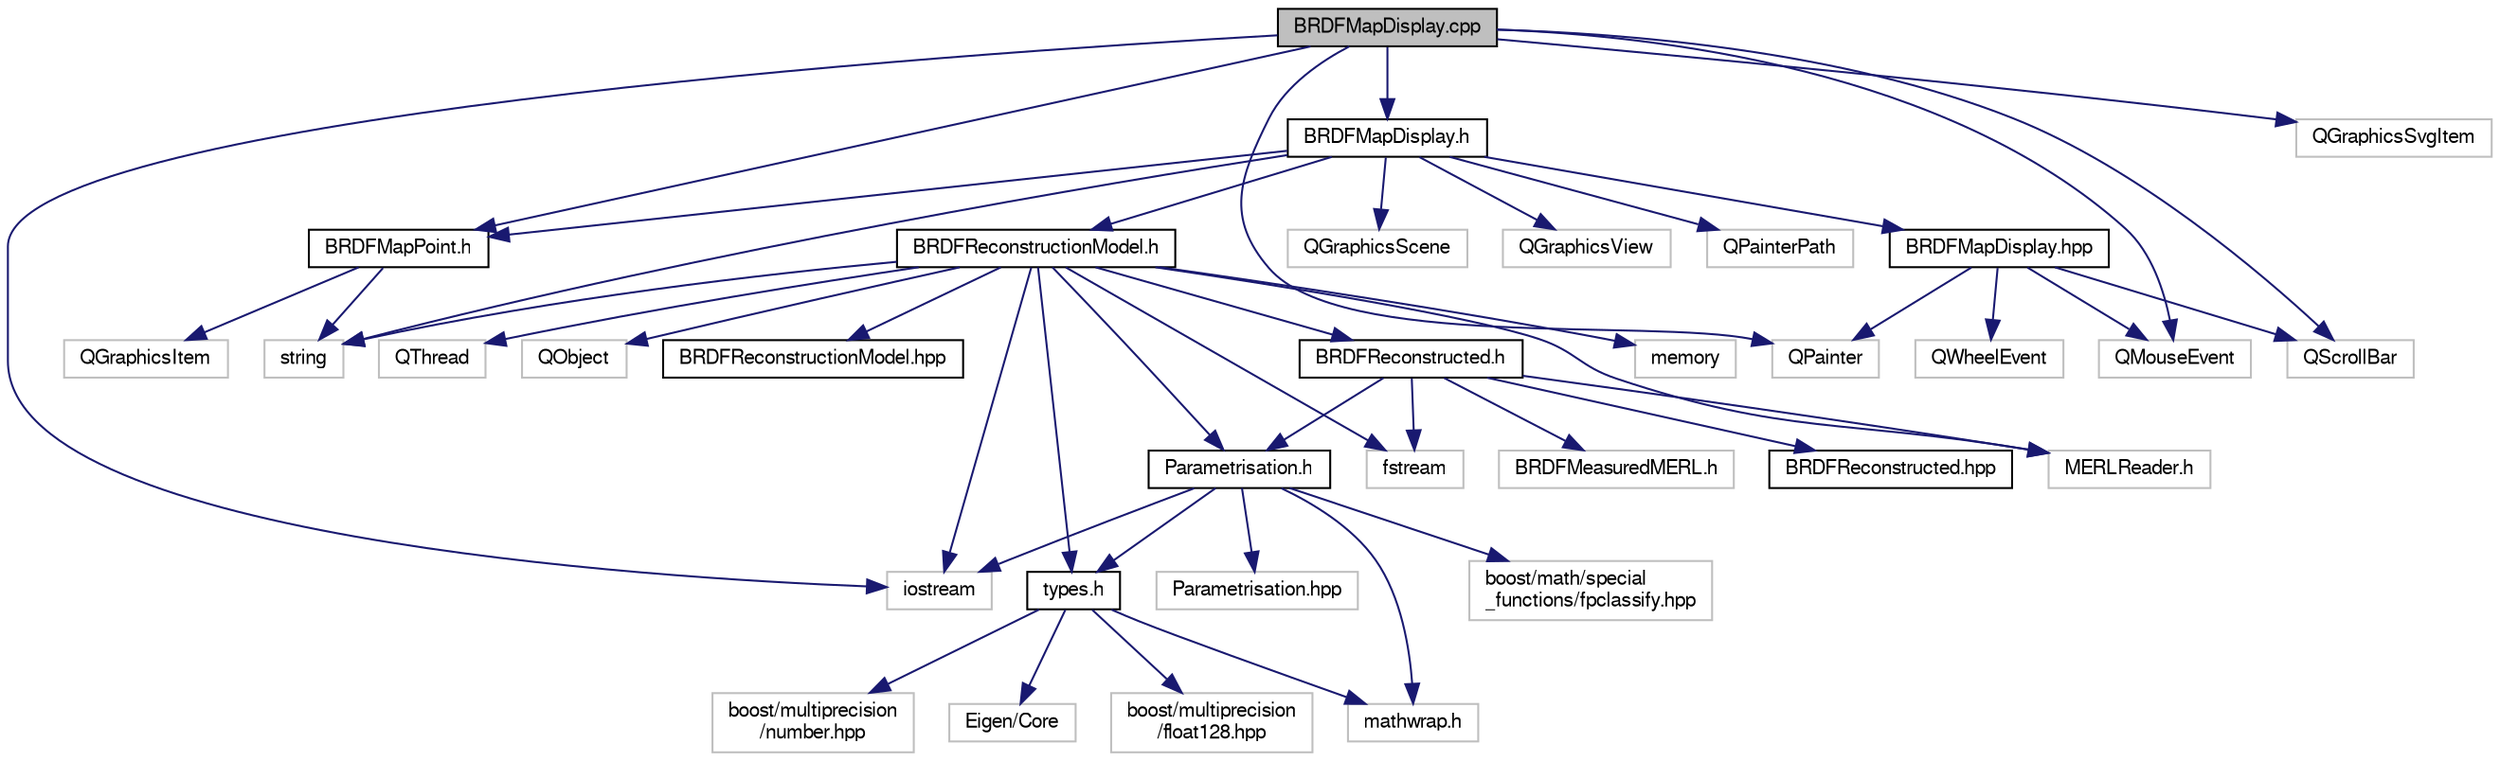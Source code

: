 digraph "BRDFMapDisplay.cpp"
{
 // LATEX_PDF_SIZE
  edge [fontname="FreeSans",fontsize="10",labelfontname="FreeSans",labelfontsize="10"];
  node [fontname="FreeSans",fontsize="10",shape=record];
  Node0 [label="BRDFMapDisplay.cpp",height=0.2,width=0.4,color="black", fillcolor="grey75", style="filled", fontcolor="black",tooltip=" "];
  Node0 -> Node1 [color="midnightblue",fontsize="10",style="solid",fontname="FreeSans"];
  Node1 [label="BRDFMapDisplay.h",height=0.2,width=0.4,color="black", fillcolor="white", style="filled",URL="$_b_r_d_f_map_display_8h.html",tooltip=" "];
  Node1 -> Node2 [color="midnightblue",fontsize="10",style="solid",fontname="FreeSans"];
  Node2 [label="BRDFMapPoint.h",height=0.2,width=0.4,color="black", fillcolor="white", style="filled",URL="$_b_r_d_f_map_point_8h.html",tooltip=" "];
  Node2 -> Node3 [color="midnightblue",fontsize="10",style="solid",fontname="FreeSans"];
  Node3 [label="QGraphicsItem",height=0.2,width=0.4,color="grey75", fillcolor="white", style="filled",tooltip=" "];
  Node2 -> Node4 [color="midnightblue",fontsize="10",style="solid",fontname="FreeSans"];
  Node4 [label="string",height=0.2,width=0.4,color="grey75", fillcolor="white", style="filled",tooltip=" "];
  Node1 -> Node5 [color="midnightblue",fontsize="10",style="solid",fontname="FreeSans"];
  Node5 [label="QGraphicsScene",height=0.2,width=0.4,color="grey75", fillcolor="white", style="filled",tooltip=" "];
  Node1 -> Node6 [color="midnightblue",fontsize="10",style="solid",fontname="FreeSans"];
  Node6 [label="QGraphicsView",height=0.2,width=0.4,color="grey75", fillcolor="white", style="filled",tooltip=" "];
  Node1 -> Node7 [color="midnightblue",fontsize="10",style="solid",fontname="FreeSans"];
  Node7 [label="QPainterPath",height=0.2,width=0.4,color="grey75", fillcolor="white", style="filled",tooltip=" "];
  Node1 -> Node4 [color="midnightblue",fontsize="10",style="solid",fontname="FreeSans"];
  Node1 -> Node8 [color="midnightblue",fontsize="10",style="solid",fontname="FreeSans"];
  Node8 [label="BRDFReconstructionModel.h",height=0.2,width=0.4,color="black", fillcolor="white", style="filled",URL="$_b_r_d_f_reconstruction_model_8h.html",tooltip=" "];
  Node8 -> Node9 [color="midnightblue",fontsize="10",style="solid",fontname="FreeSans"];
  Node9 [label="iostream",height=0.2,width=0.4,color="grey75", fillcolor="white", style="filled",tooltip=" "];
  Node8 -> Node10 [color="midnightblue",fontsize="10",style="solid",fontname="FreeSans"];
  Node10 [label="fstream",height=0.2,width=0.4,color="grey75", fillcolor="white", style="filled",tooltip=" "];
  Node8 -> Node4 [color="midnightblue",fontsize="10",style="solid",fontname="FreeSans"];
  Node8 -> Node11 [color="midnightblue",fontsize="10",style="solid",fontname="FreeSans"];
  Node11 [label="memory",height=0.2,width=0.4,color="grey75", fillcolor="white", style="filled",tooltip=" "];
  Node8 -> Node12 [color="midnightblue",fontsize="10",style="solid",fontname="FreeSans"];
  Node12 [label="MERLReader.h",height=0.2,width=0.4,color="grey75", fillcolor="white", style="filled",tooltip=" "];
  Node8 -> Node13 [color="midnightblue",fontsize="10",style="solid",fontname="FreeSans"];
  Node13 [label="BRDFReconstructed.h",height=0.2,width=0.4,color="black", fillcolor="white", style="filled",URL="$_b_r_d_f_reconstructed_8h.html",tooltip=" "];
  Node13 -> Node10 [color="midnightblue",fontsize="10",style="solid",fontname="FreeSans"];
  Node13 -> Node14 [color="midnightblue",fontsize="10",style="solid",fontname="FreeSans"];
  Node14 [label="BRDFMeasuredMERL.h",height=0.2,width=0.4,color="grey75", fillcolor="white", style="filled",tooltip=" "];
  Node13 -> Node15 [color="midnightblue",fontsize="10",style="solid",fontname="FreeSans"];
  Node15 [label="Parametrisation.h",height=0.2,width=0.4,color="black", fillcolor="white", style="filled",URL="$_parametrisation_8h.html",tooltip="Functions and classes related to the BRDF space parametrisation that are common to the Optimisation m..."];
  Node15 -> Node9 [color="midnightblue",fontsize="10",style="solid",fontname="FreeSans"];
  Node15 -> Node16 [color="midnightblue",fontsize="10",style="solid",fontname="FreeSans"];
  Node16 [label="types.h",height=0.2,width=0.4,color="black", fillcolor="white", style="filled",URL="$types_8h.html",tooltip=" "];
  Node16 -> Node17 [color="midnightblue",fontsize="10",style="solid",fontname="FreeSans"];
  Node17 [label="boost/multiprecision\l/float128.hpp",height=0.2,width=0.4,color="grey75", fillcolor="white", style="filled",tooltip=" "];
  Node16 -> Node18 [color="midnightblue",fontsize="10",style="solid",fontname="FreeSans"];
  Node18 [label="boost/multiprecision\l/number.hpp",height=0.2,width=0.4,color="grey75", fillcolor="white", style="filled",tooltip=" "];
  Node16 -> Node19 [color="midnightblue",fontsize="10",style="solid",fontname="FreeSans"];
  Node19 [label="mathwrap.h",height=0.2,width=0.4,color="grey75", fillcolor="white", style="filled",tooltip=" "];
  Node16 -> Node20 [color="midnightblue",fontsize="10",style="solid",fontname="FreeSans"];
  Node20 [label="Eigen/Core",height=0.2,width=0.4,color="grey75", fillcolor="white", style="filled",tooltip=" "];
  Node15 -> Node21 [color="midnightblue",fontsize="10",style="solid",fontname="FreeSans"];
  Node21 [label="boost/math/special\l_functions/fpclassify.hpp",height=0.2,width=0.4,color="grey75", fillcolor="white", style="filled",tooltip=" "];
  Node15 -> Node19 [color="midnightblue",fontsize="10",style="solid",fontname="FreeSans"];
  Node15 -> Node22 [color="midnightblue",fontsize="10",style="solid",fontname="FreeSans"];
  Node22 [label="Parametrisation.hpp",height=0.2,width=0.4,color="grey75", fillcolor="white", style="filled",tooltip=" "];
  Node13 -> Node12 [color="midnightblue",fontsize="10",style="solid",fontname="FreeSans"];
  Node13 -> Node23 [color="midnightblue",fontsize="10",style="solid",fontname="FreeSans"];
  Node23 [label="BRDFReconstructed.hpp",height=0.2,width=0.4,color="black", fillcolor="white", style="filled",URL="$_b_r_d_f_reconstructed_8hpp.html",tooltip=" "];
  Node8 -> Node15 [color="midnightblue",fontsize="10",style="solid",fontname="FreeSans"];
  Node8 -> Node16 [color="midnightblue",fontsize="10",style="solid",fontname="FreeSans"];
  Node8 -> Node24 [color="midnightblue",fontsize="10",style="solid",fontname="FreeSans"];
  Node24 [label="QThread",height=0.2,width=0.4,color="grey75", fillcolor="white", style="filled",tooltip=" "];
  Node8 -> Node25 [color="midnightblue",fontsize="10",style="solid",fontname="FreeSans"];
  Node25 [label="QObject",height=0.2,width=0.4,color="grey75", fillcolor="white", style="filled",tooltip=" "];
  Node8 -> Node26 [color="midnightblue",fontsize="10",style="solid",fontname="FreeSans"];
  Node26 [label="BRDFReconstructionModel.hpp",height=0.2,width=0.4,color="black", fillcolor="white", style="filled",URL="$_b_r_d_f_reconstruction_model_8hpp.html",tooltip=" "];
  Node1 -> Node27 [color="midnightblue",fontsize="10",style="solid",fontname="FreeSans"];
  Node27 [label="BRDFMapDisplay.hpp",height=0.2,width=0.4,color="black", fillcolor="white", style="filled",URL="$_b_r_d_f_map_display_8hpp.html",tooltip=" "];
  Node27 -> Node28 [color="midnightblue",fontsize="10",style="solid",fontname="FreeSans"];
  Node28 [label="QPainter",height=0.2,width=0.4,color="grey75", fillcolor="white", style="filled",tooltip=" "];
  Node27 -> Node29 [color="midnightblue",fontsize="10",style="solid",fontname="FreeSans"];
  Node29 [label="QMouseEvent",height=0.2,width=0.4,color="grey75", fillcolor="white", style="filled",tooltip=" "];
  Node27 -> Node30 [color="midnightblue",fontsize="10",style="solid",fontname="FreeSans"];
  Node30 [label="QWheelEvent",height=0.2,width=0.4,color="grey75", fillcolor="white", style="filled",tooltip=" "];
  Node27 -> Node31 [color="midnightblue",fontsize="10",style="solid",fontname="FreeSans"];
  Node31 [label="QScrollBar",height=0.2,width=0.4,color="grey75", fillcolor="white", style="filled",tooltip=" "];
  Node0 -> Node2 [color="midnightblue",fontsize="10",style="solid",fontname="FreeSans"];
  Node0 -> Node28 [color="midnightblue",fontsize="10",style="solid",fontname="FreeSans"];
  Node0 -> Node29 [color="midnightblue",fontsize="10",style="solid",fontname="FreeSans"];
  Node0 -> Node31 [color="midnightblue",fontsize="10",style="solid",fontname="FreeSans"];
  Node0 -> Node9 [color="midnightblue",fontsize="10",style="solid",fontname="FreeSans"];
  Node0 -> Node32 [color="midnightblue",fontsize="10",style="solid",fontname="FreeSans"];
  Node32 [label="QGraphicsSvgItem",height=0.2,width=0.4,color="grey75", fillcolor="white", style="filled",tooltip=" "];
}
